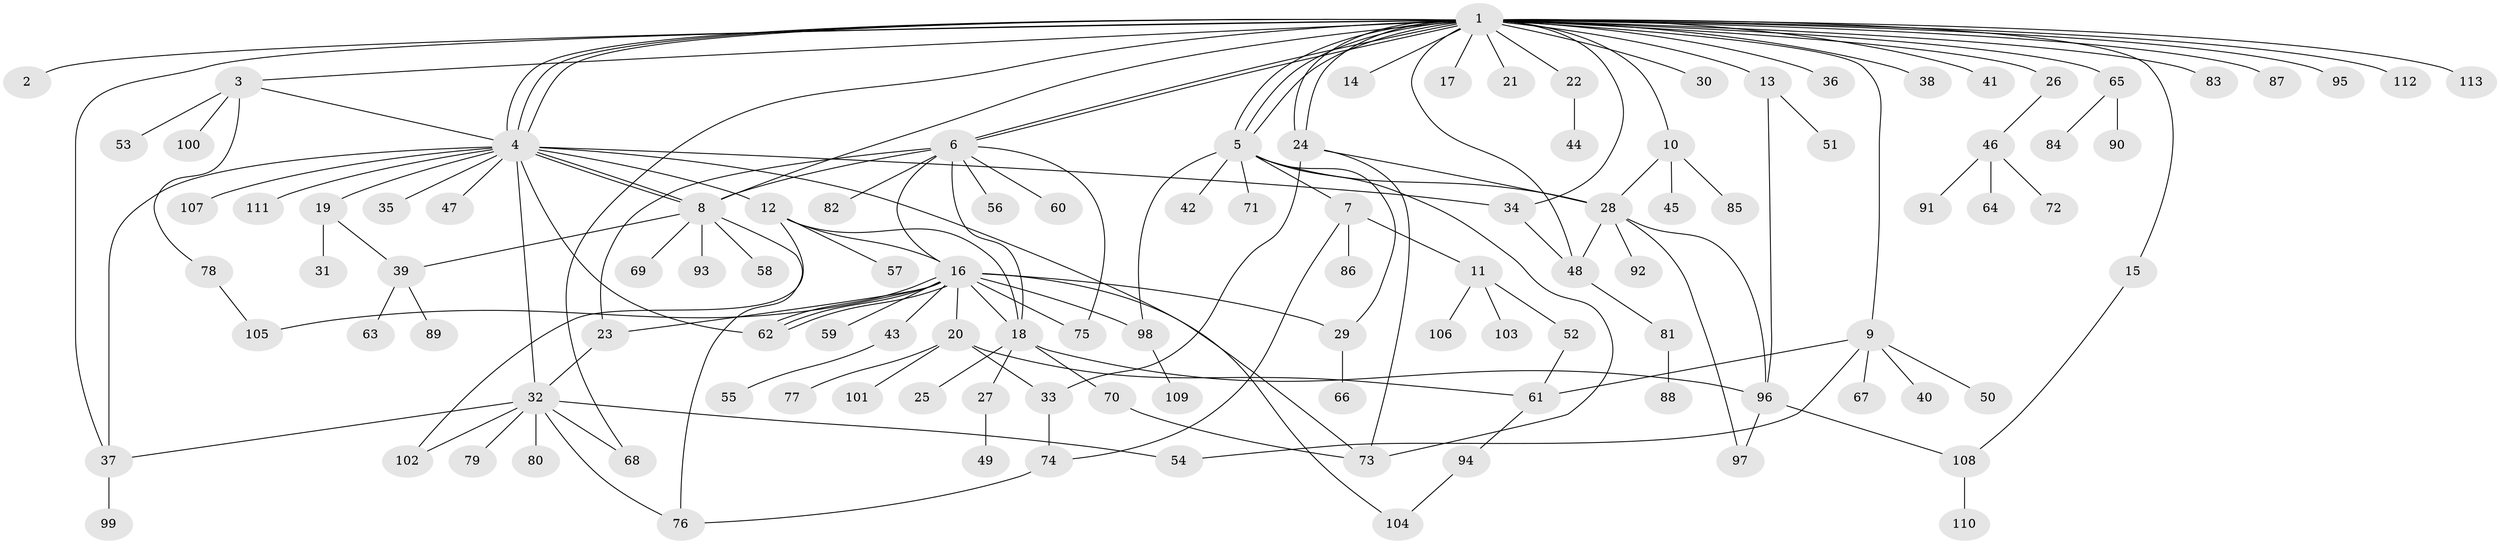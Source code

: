 // coarse degree distribution, {35: 0.012658227848101266, 1: 0.5949367088607594, 5: 0.05063291139240506, 17: 0.012658227848101266, 10: 0.012658227848101266, 8: 0.012658227848101266, 9: 0.012658227848101266, 6: 0.012658227848101266, 4: 0.08860759493670886, 3: 0.05063291139240506, 2: 0.08860759493670886, 15: 0.012658227848101266, 7: 0.0379746835443038}
// Generated by graph-tools (version 1.1) at 2025/17/03/04/25 18:17:58]
// undirected, 113 vertices, 159 edges
graph export_dot {
graph [start="1"]
  node [color=gray90,style=filled];
  1;
  2;
  3;
  4;
  5;
  6;
  7;
  8;
  9;
  10;
  11;
  12;
  13;
  14;
  15;
  16;
  17;
  18;
  19;
  20;
  21;
  22;
  23;
  24;
  25;
  26;
  27;
  28;
  29;
  30;
  31;
  32;
  33;
  34;
  35;
  36;
  37;
  38;
  39;
  40;
  41;
  42;
  43;
  44;
  45;
  46;
  47;
  48;
  49;
  50;
  51;
  52;
  53;
  54;
  55;
  56;
  57;
  58;
  59;
  60;
  61;
  62;
  63;
  64;
  65;
  66;
  67;
  68;
  69;
  70;
  71;
  72;
  73;
  74;
  75;
  76;
  77;
  78;
  79;
  80;
  81;
  82;
  83;
  84;
  85;
  86;
  87;
  88;
  89;
  90;
  91;
  92;
  93;
  94;
  95;
  96;
  97;
  98;
  99;
  100;
  101;
  102;
  103;
  104;
  105;
  106;
  107;
  108;
  109;
  110;
  111;
  112;
  113;
  1 -- 2;
  1 -- 3;
  1 -- 4;
  1 -- 4;
  1 -- 4;
  1 -- 5;
  1 -- 5;
  1 -- 5;
  1 -- 6;
  1 -- 6;
  1 -- 8;
  1 -- 9;
  1 -- 10;
  1 -- 13;
  1 -- 14;
  1 -- 15;
  1 -- 17;
  1 -- 21;
  1 -- 22;
  1 -- 24;
  1 -- 24;
  1 -- 26;
  1 -- 30;
  1 -- 34;
  1 -- 36;
  1 -- 37;
  1 -- 38;
  1 -- 41;
  1 -- 48;
  1 -- 65;
  1 -- 68;
  1 -- 83;
  1 -- 87;
  1 -- 95;
  1 -- 112;
  1 -- 113;
  3 -- 4;
  3 -- 53;
  3 -- 78;
  3 -- 100;
  4 -- 8;
  4 -- 8;
  4 -- 12;
  4 -- 19;
  4 -- 32;
  4 -- 34;
  4 -- 35;
  4 -- 37;
  4 -- 47;
  4 -- 62;
  4 -- 73;
  4 -- 107;
  4 -- 111;
  5 -- 7;
  5 -- 28;
  5 -- 29;
  5 -- 42;
  5 -- 71;
  5 -- 73;
  5 -- 98;
  6 -- 8;
  6 -- 16;
  6 -- 18;
  6 -- 23;
  6 -- 56;
  6 -- 60;
  6 -- 75;
  6 -- 82;
  7 -- 11;
  7 -- 74;
  7 -- 86;
  8 -- 39;
  8 -- 58;
  8 -- 69;
  8 -- 76;
  8 -- 93;
  9 -- 40;
  9 -- 50;
  9 -- 54;
  9 -- 61;
  9 -- 67;
  10 -- 28;
  10 -- 45;
  10 -- 85;
  11 -- 52;
  11 -- 103;
  11 -- 106;
  12 -- 16;
  12 -- 18;
  12 -- 57;
  12 -- 102;
  13 -- 51;
  13 -- 96;
  15 -- 108;
  16 -- 18;
  16 -- 20;
  16 -- 23;
  16 -- 29;
  16 -- 43;
  16 -- 59;
  16 -- 62;
  16 -- 62;
  16 -- 62;
  16 -- 75;
  16 -- 98;
  16 -- 104;
  16 -- 105;
  18 -- 25;
  18 -- 27;
  18 -- 70;
  18 -- 96;
  19 -- 31;
  19 -- 39;
  20 -- 33;
  20 -- 61;
  20 -- 77;
  20 -- 101;
  22 -- 44;
  23 -- 32;
  24 -- 28;
  24 -- 33;
  24 -- 73;
  26 -- 46;
  27 -- 49;
  28 -- 48;
  28 -- 92;
  28 -- 96;
  28 -- 97;
  29 -- 66;
  32 -- 37;
  32 -- 54;
  32 -- 68;
  32 -- 76;
  32 -- 79;
  32 -- 80;
  32 -- 102;
  33 -- 74;
  34 -- 48;
  37 -- 99;
  39 -- 63;
  39 -- 89;
  43 -- 55;
  46 -- 64;
  46 -- 72;
  46 -- 91;
  48 -- 81;
  52 -- 61;
  61 -- 94;
  65 -- 84;
  65 -- 90;
  70 -- 73;
  74 -- 76;
  78 -- 105;
  81 -- 88;
  94 -- 104;
  96 -- 97;
  96 -- 108;
  98 -- 109;
  108 -- 110;
}

